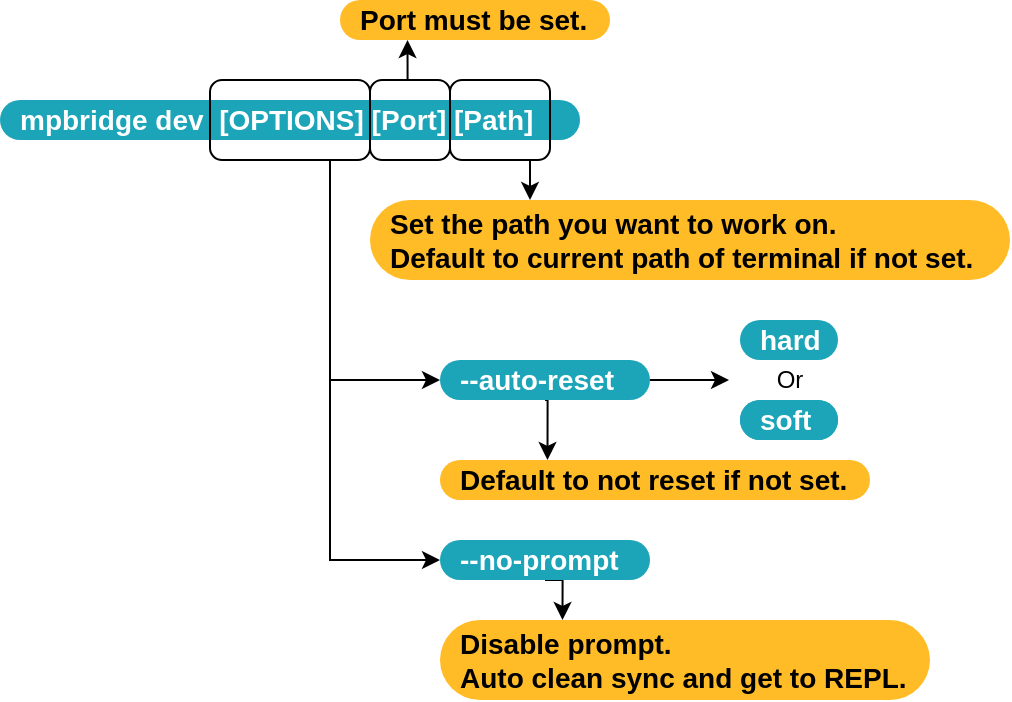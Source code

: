 <mxfile version="20.8.19" type="github">
  <diagram name="Page-1" id="c7558073-3199-34d8-9f00-42111426c3f3">
    <mxGraphModel dx="1668" dy="466" grid="1" gridSize="10" guides="1" tooltips="1" connect="1" arrows="1" fold="1" page="1" pageScale="1" pageWidth="826" pageHeight="1169" background="none" math="0" shadow="0">
      <root>
        <mxCell id="0" />
        <mxCell id="1" parent="0" />
        <mxCell id="varm7BmF9Hz2hoY3t86C-103" value="mpbridge dev&amp;nbsp; [OPTIONS]&amp;nbsp;[Port] [Path]" style="rounded=1;whiteSpace=wrap;html=1;arcSize=50;strokeColor=none;strokeWidth=1;fillColor=#1CA5B8;fontColor=#ffffff;whiteSpace=wrap;align=left;verticalAlign=middle;spacingLeft=0;fontStyle=1;fontSize=14;spacing=10;" vertex="1" parent="1">
          <mxGeometry x="-75" y="160" width="290" height="20" as="geometry" />
        </mxCell>
        <mxCell id="varm7BmF9Hz2hoY3t86C-105" value="Port must be set." style="rounded=1;whiteSpace=wrap;html=1;arcSize=50;strokeColor=none;strokeWidth=1;fillColor=#FFBC26;fontColor=#000000;whiteSpace=wrap;align=left;verticalAlign=middle;spacingLeft=0;fontStyle=1;fontSize=14;spacing=10;" vertex="1" parent="1">
          <mxGeometry x="95" y="110" width="135" height="20" as="geometry" />
        </mxCell>
        <mxCell id="varm7BmF9Hz2hoY3t86C-110" value="&lt;div&gt;Set the path you want to work on.&lt;/div&gt;&lt;div&gt;Default to current path of terminal if not set.&lt;/div&gt;" style="rounded=1;whiteSpace=wrap;html=1;arcSize=50;strokeColor=none;strokeWidth=1;fillColor=#FFBC26;fontColor=#000000;whiteSpace=wrap;align=left;verticalAlign=middle;spacingLeft=0;fontStyle=1;fontSize=14;spacing=10;" vertex="1" parent="1">
          <mxGeometry x="110" y="210" width="320" height="40" as="geometry" />
        </mxCell>
        <mxCell id="varm7BmF9Hz2hoY3t86C-157" style="edgeStyle=orthogonalEdgeStyle;rounded=0;orthogonalLoop=1;jettySize=auto;html=1;exitX=0.5;exitY=0;exitDx=0;exitDy=0;entryX=0.25;entryY=1;entryDx=0;entryDy=0;" edge="1" parent="1" source="varm7BmF9Hz2hoY3t86C-122" target="varm7BmF9Hz2hoY3t86C-105">
          <mxGeometry relative="1" as="geometry" />
        </mxCell>
        <mxCell id="varm7BmF9Hz2hoY3t86C-122" value="" style="rounded=1;whiteSpace=wrap;html=1;fillStyle=auto;fillColor=none;" vertex="1" parent="1">
          <mxGeometry x="110" y="150" width="40" height="40" as="geometry" />
        </mxCell>
        <mxCell id="varm7BmF9Hz2hoY3t86C-158" style="edgeStyle=orthogonalEdgeStyle;rounded=0;orthogonalLoop=1;jettySize=auto;html=1;exitX=0.5;exitY=1;exitDx=0;exitDy=0;entryX=0.25;entryY=0;entryDx=0;entryDy=0;" edge="1" parent="1" source="varm7BmF9Hz2hoY3t86C-123" target="varm7BmF9Hz2hoY3t86C-110">
          <mxGeometry relative="1" as="geometry" />
        </mxCell>
        <mxCell id="varm7BmF9Hz2hoY3t86C-123" value="" style="rounded=1;whiteSpace=wrap;html=1;fillStyle=auto;fillColor=none;" vertex="1" parent="1">
          <mxGeometry x="150" y="150" width="50" height="40" as="geometry" />
        </mxCell>
        <mxCell id="varm7BmF9Hz2hoY3t86C-130" style="edgeStyle=orthogonalEdgeStyle;rounded=0;orthogonalLoop=1;jettySize=auto;html=1;exitX=0.75;exitY=1;exitDx=0;exitDy=0;entryX=0;entryY=0.5;entryDx=0;entryDy=0;startArrow=none;" edge="1" parent="1" source="varm7BmF9Hz2hoY3t86C-129" target="varm7BmF9Hz2hoY3t86C-133">
          <mxGeometry relative="1" as="geometry">
            <mxPoint x="90" y="230" as="sourcePoint" />
            <mxPoint x="230" y="270.0" as="targetPoint" />
            <Array as="points">
              <mxPoint x="90" y="300" />
            </Array>
          </mxGeometry>
        </mxCell>
        <mxCell id="varm7BmF9Hz2hoY3t86C-151" style="edgeStyle=orthogonalEdgeStyle;rounded=0;orthogonalLoop=1;jettySize=auto;html=1;exitX=0.75;exitY=1;exitDx=0;exitDy=0;entryX=0;entryY=0.5;entryDx=0;entryDy=0;" edge="1" parent="1" source="varm7BmF9Hz2hoY3t86C-129" target="varm7BmF9Hz2hoY3t86C-150">
          <mxGeometry relative="1" as="geometry" />
        </mxCell>
        <mxCell id="varm7BmF9Hz2hoY3t86C-129" value="" style="rounded=1;whiteSpace=wrap;html=1;fillStyle=auto;fillColor=none;" vertex="1" parent="1">
          <mxGeometry x="30" y="150" width="80" height="40" as="geometry" />
        </mxCell>
        <mxCell id="varm7BmF9Hz2hoY3t86C-146" style="edgeStyle=orthogonalEdgeStyle;rounded=0;orthogonalLoop=1;jettySize=auto;html=1;exitX=1;exitY=0.5;exitDx=0;exitDy=0;entryX=0;entryY=0.5;entryDx=0;entryDy=0;" edge="1" parent="1" source="varm7BmF9Hz2hoY3t86C-133" target="varm7BmF9Hz2hoY3t86C-143">
          <mxGeometry relative="1" as="geometry" />
        </mxCell>
        <mxCell id="varm7BmF9Hz2hoY3t86C-159" style="edgeStyle=orthogonalEdgeStyle;rounded=0;orthogonalLoop=1;jettySize=auto;html=1;exitX=0.5;exitY=1;exitDx=0;exitDy=0;entryX=0.25;entryY=0;entryDx=0;entryDy=0;" edge="1" parent="1" source="varm7BmF9Hz2hoY3t86C-133" target="varm7BmF9Hz2hoY3t86C-147">
          <mxGeometry relative="1" as="geometry" />
        </mxCell>
        <mxCell id="varm7BmF9Hz2hoY3t86C-133" value="--auto-reset" style="rounded=1;whiteSpace=wrap;html=1;fontSize=14;align=left;fillColor=#1CA5B8;strokeColor=none;fontColor=#ffffff;arcSize=50;strokeWidth=1;spacingLeft=0;fontStyle=1;spacing=10;" vertex="1" parent="1">
          <mxGeometry x="145" y="290" width="105" height="20" as="geometry" />
        </mxCell>
        <mxCell id="varm7BmF9Hz2hoY3t86C-144" value="" style="group" vertex="1" connectable="0" parent="1">
          <mxGeometry x="295" y="270" width="54.5" height="60" as="geometry" />
        </mxCell>
        <mxCell id="varm7BmF9Hz2hoY3t86C-137" value="soft" style="rounded=1;whiteSpace=wrap;html=1;fontSize=14;align=left;fillColor=#1CA5B8;strokeColor=none;fontColor=#ffffff;arcSize=50;strokeWidth=1;spacingLeft=0;fontStyle=1;spacing=10;" vertex="1" parent="varm7BmF9Hz2hoY3t86C-144">
          <mxGeometry y="40" width="49" height="20" as="geometry" />
        </mxCell>
        <mxCell id="varm7BmF9Hz2hoY3t86C-145" value="" style="group" vertex="1" connectable="0" parent="varm7BmF9Hz2hoY3t86C-144">
          <mxGeometry x="-5.5" width="60" height="60" as="geometry" />
        </mxCell>
        <mxCell id="varm7BmF9Hz2hoY3t86C-136" value="hard" style="rounded=1;whiteSpace=wrap;html=1;fontSize=14;align=left;fillColor=#1CA5B8;strokeColor=none;fontColor=#ffffff;arcSize=50;strokeWidth=1;spacingLeft=0;fontStyle=1;spacing=10;" vertex="1" parent="varm7BmF9Hz2hoY3t86C-145">
          <mxGeometry x="5.5" width="49" height="20" as="geometry" />
        </mxCell>
        <mxCell id="varm7BmF9Hz2hoY3t86C-142" value="soft" style="rounded=1;whiteSpace=wrap;html=1;fontSize=14;align=left;fillColor=#1CA5B8;strokeColor=none;fontColor=#ffffff;arcSize=50;strokeWidth=1;spacingLeft=0;fontStyle=1;spacing=10;" vertex="1" parent="varm7BmF9Hz2hoY3t86C-145">
          <mxGeometry x="5.5" y="40" width="49" height="20" as="geometry" />
        </mxCell>
        <mxCell id="varm7BmF9Hz2hoY3t86C-143" value="Or" style="text;html=1;strokeColor=none;fillColor=none;align=center;verticalAlign=middle;whiteSpace=wrap;rounded=0;" vertex="1" parent="varm7BmF9Hz2hoY3t86C-145">
          <mxGeometry y="15" width="60" height="30" as="geometry" />
        </mxCell>
        <mxCell id="varm7BmF9Hz2hoY3t86C-147" value="Default to not reset if not set." style="rounded=1;whiteSpace=wrap;html=1;arcSize=50;strokeColor=none;strokeWidth=1;fillColor=#FFBC26;fontColor=#000000;whiteSpace=wrap;align=left;verticalAlign=middle;spacingLeft=0;fontStyle=1;fontSize=14;spacing=10;" vertex="1" parent="1">
          <mxGeometry x="145" y="340" width="215" height="20" as="geometry" />
        </mxCell>
        <mxCell id="varm7BmF9Hz2hoY3t86C-160" style="edgeStyle=orthogonalEdgeStyle;rounded=0;orthogonalLoop=1;jettySize=auto;html=1;exitX=0.5;exitY=1;exitDx=0;exitDy=0;entryX=0.25;entryY=0;entryDx=0;entryDy=0;" edge="1" parent="1" source="varm7BmF9Hz2hoY3t86C-150" target="varm7BmF9Hz2hoY3t86C-156">
          <mxGeometry relative="1" as="geometry" />
        </mxCell>
        <mxCell id="varm7BmF9Hz2hoY3t86C-150" value="--no-prompt" style="rounded=1;whiteSpace=wrap;html=1;fontSize=14;align=left;fillColor=#1CA5B8;strokeColor=none;fontColor=#ffffff;arcSize=50;strokeWidth=1;spacingLeft=0;fontStyle=1;spacing=10;" vertex="1" parent="1">
          <mxGeometry x="145" y="380" width="105" height="20" as="geometry" />
        </mxCell>
        <mxCell id="varm7BmF9Hz2hoY3t86C-156" value="Disable prompt.&lt;br&gt;Auto clean sync and get to  REPL." style="rounded=1;whiteSpace=wrap;html=1;arcSize=50;strokeColor=none;strokeWidth=1;fillColor=#FFBC26;fontColor=#000000;whiteSpace=wrap;align=left;verticalAlign=middle;spacingLeft=0;fontStyle=1;fontSize=14;spacing=10;" vertex="1" parent="1">
          <mxGeometry x="145" y="420" width="245" height="40" as="geometry" />
        </mxCell>
      </root>
    </mxGraphModel>
  </diagram>
</mxfile>
